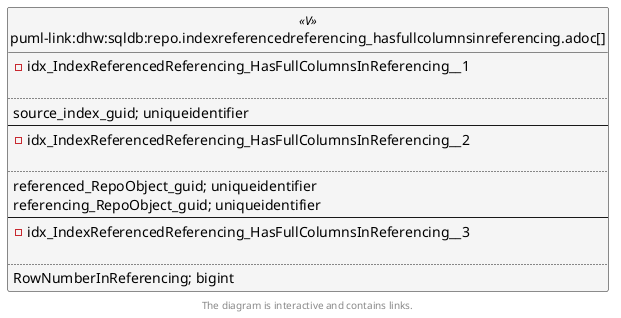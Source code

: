 @startuml
left to right direction
'top to bottom direction
hide circle
'avoide "." issues:
set namespaceSeparator none


skinparam class {
  BackgroundColor White
  BackgroundColor<<FN>> Yellow
  BackgroundColor<<FS>> Yellow
  BackgroundColor<<FT>> LightGray
  BackgroundColor<<IF>> Yellow
  BackgroundColor<<IS>> Yellow
  BackgroundColor<<P>> Aqua
  BackgroundColor<<PC>> Aqua
  BackgroundColor<<SN>> Yellow
  BackgroundColor<<SO>> SlateBlue
  BackgroundColor<<TF>> LightGray
  BackgroundColor<<TR>> Tomato
  BackgroundColor<<U>> White
  BackgroundColor<<V>> WhiteSmoke
  BackgroundColor<<X>> Aqua
  BackgroundColor<<external>> AliceBlue
}


entity "puml-link:dhw:sqldb:repo.indexreferencedreferencing_hasfullcolumnsinreferencing.adoc[]" as repo.IndexReferencedReferencing_HasFullColumnsInReferencing << V >> {
- idx_IndexReferencedReferencing_HasFullColumnsInReferencing__1

..
source_index_guid; uniqueidentifier
--
- idx_IndexReferencedReferencing_HasFullColumnsInReferencing__2

..
referenced_RepoObject_guid; uniqueidentifier
referencing_RepoObject_guid; uniqueidentifier
--
- idx_IndexReferencedReferencing_HasFullColumnsInReferencing__3

..
RowNumberInReferencing; bigint
}

footer The diagram is interactive and contains links.
@enduml

